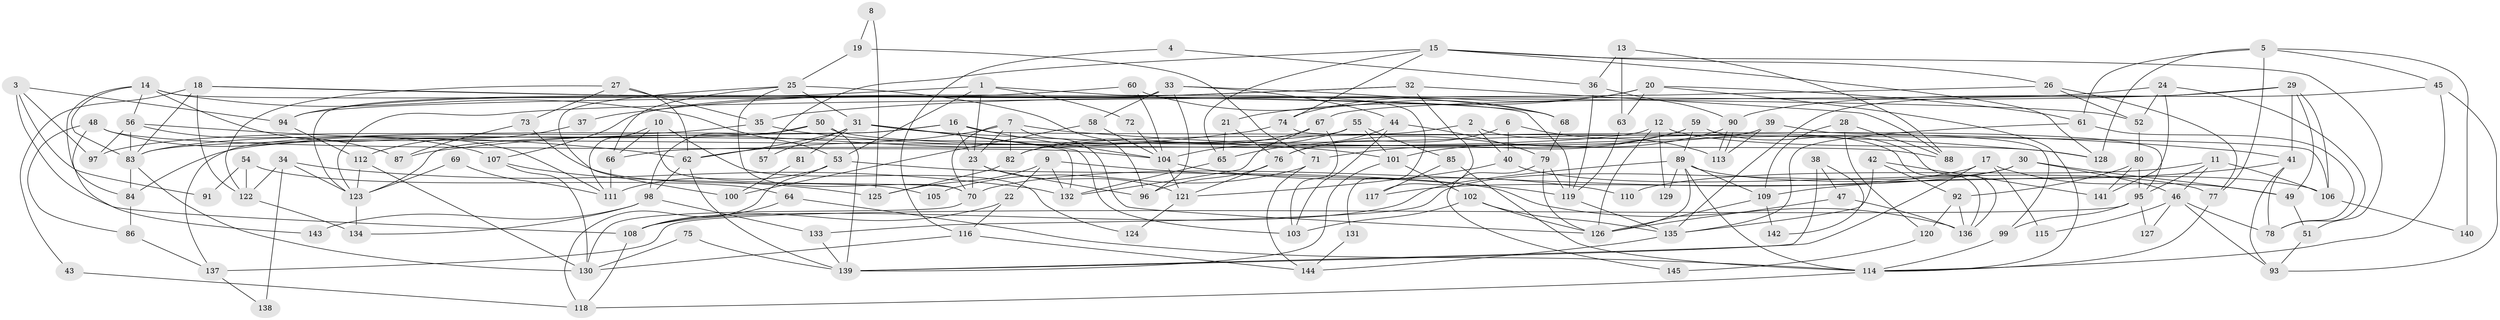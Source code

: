 // coarse degree distribution, {7: 0.10752688172043011, 3: 0.12903225806451613, 4: 0.24731182795698925, 8: 0.08602150537634409, 5: 0.15053763440860216, 6: 0.08602150537634409, 9: 0.03225806451612903, 10: 0.03225806451612903, 11: 0.010752688172043012, 2: 0.11827956989247312}
// Generated by graph-tools (version 1.1) at 2025/42/03/06/25 10:42:00]
// undirected, 145 vertices, 290 edges
graph export_dot {
graph [start="1"]
  node [color=gray90,style=filled];
  1;
  2;
  3;
  4;
  5;
  6;
  7;
  8;
  9;
  10;
  11;
  12;
  13;
  14;
  15;
  16;
  17;
  18;
  19;
  20;
  21;
  22;
  23;
  24;
  25;
  26;
  27;
  28;
  29;
  30;
  31;
  32;
  33;
  34;
  35;
  36;
  37;
  38;
  39;
  40;
  41;
  42;
  43;
  44;
  45;
  46;
  47;
  48;
  49;
  50;
  51;
  52;
  53;
  54;
  55;
  56;
  57;
  58;
  59;
  60;
  61;
  62;
  63;
  64;
  65;
  66;
  67;
  68;
  69;
  70;
  71;
  72;
  73;
  74;
  75;
  76;
  77;
  78;
  79;
  80;
  81;
  82;
  83;
  84;
  85;
  86;
  87;
  88;
  89;
  90;
  91;
  92;
  93;
  94;
  95;
  96;
  97;
  98;
  99;
  100;
  101;
  102;
  103;
  104;
  105;
  106;
  107;
  108;
  109;
  110;
  111;
  112;
  113;
  114;
  115;
  116;
  117;
  118;
  119;
  120;
  121;
  122;
  123;
  124;
  125;
  126;
  127;
  128;
  129;
  130;
  131;
  132;
  133;
  134;
  135;
  136;
  137;
  138;
  139;
  140;
  141;
  142;
  143;
  144;
  145;
  1 -- 53;
  1 -- 23;
  1 -- 72;
  1 -- 94;
  1 -- 131;
  2 -- 82;
  2 -- 136;
  2 -- 40;
  3 -- 94;
  3 -- 108;
  3 -- 91;
  3 -- 97;
  4 -- 36;
  4 -- 116;
  5 -- 128;
  5 -- 77;
  5 -- 45;
  5 -- 61;
  5 -- 140;
  6 -- 76;
  6 -- 40;
  6 -- 113;
  7 -- 70;
  7 -- 126;
  7 -- 23;
  7 -- 41;
  7 -- 62;
  7 -- 82;
  8 -- 19;
  8 -- 125;
  9 -- 125;
  9 -- 132;
  9 -- 22;
  9 -- 119;
  10 -- 70;
  10 -- 66;
  10 -- 111;
  10 -- 124;
  11 -- 95;
  11 -- 106;
  11 -- 46;
  11 -- 110;
  12 -- 126;
  12 -- 128;
  12 -- 66;
  12 -- 129;
  13 -- 36;
  13 -- 88;
  13 -- 63;
  14 -- 119;
  14 -- 53;
  14 -- 56;
  14 -- 83;
  14 -- 84;
  14 -- 111;
  15 -- 65;
  15 -- 26;
  15 -- 51;
  15 -- 57;
  15 -- 74;
  15 -- 128;
  16 -- 23;
  16 -- 104;
  16 -- 106;
  16 -- 123;
  16 -- 137;
  17 -- 139;
  17 -- 49;
  17 -- 70;
  17 -- 115;
  18 -- 68;
  18 -- 83;
  18 -- 43;
  18 -- 52;
  18 -- 122;
  19 -- 71;
  19 -- 25;
  20 -- 63;
  20 -- 61;
  20 -- 21;
  20 -- 74;
  20 -- 114;
  21 -- 65;
  21 -- 76;
  22 -- 108;
  22 -- 116;
  23 -- 121;
  23 -- 70;
  23 -- 96;
  24 -- 78;
  24 -- 52;
  24 -- 67;
  24 -- 141;
  25 -- 70;
  25 -- 66;
  25 -- 31;
  25 -- 96;
  25 -- 100;
  26 -- 123;
  26 -- 77;
  26 -- 52;
  27 -- 35;
  27 -- 62;
  27 -- 73;
  27 -- 122;
  28 -- 109;
  28 -- 88;
  28 -- 120;
  29 -- 135;
  29 -- 106;
  29 -- 35;
  29 -- 41;
  29 -- 49;
  30 -- 49;
  30 -- 46;
  30 -- 117;
  30 -- 133;
  31 -- 62;
  31 -- 57;
  31 -- 81;
  31 -- 103;
  31 -- 128;
  31 -- 132;
  32 -- 107;
  32 -- 117;
  32 -- 37;
  32 -- 88;
  33 -- 123;
  33 -- 96;
  33 -- 44;
  33 -- 58;
  33 -- 68;
  34 -- 123;
  34 -- 122;
  34 -- 132;
  34 -- 138;
  35 -- 97;
  35 -- 101;
  36 -- 90;
  36 -- 119;
  37 -- 112;
  38 -- 47;
  38 -- 139;
  38 -- 142;
  39 -- 113;
  39 -- 84;
  39 -- 99;
  40 -- 121;
  40 -- 77;
  41 -- 78;
  41 -- 93;
  41 -- 109;
  42 -- 141;
  42 -- 135;
  42 -- 92;
  43 -- 118;
  44 -- 103;
  44 -- 65;
  44 -- 79;
  45 -- 114;
  45 -- 90;
  45 -- 93;
  46 -- 93;
  46 -- 78;
  46 -- 115;
  46 -- 127;
  47 -- 126;
  47 -- 136;
  48 -- 86;
  48 -- 104;
  48 -- 107;
  48 -- 143;
  49 -- 51;
  50 -- 139;
  50 -- 83;
  50 -- 88;
  50 -- 98;
  51 -- 93;
  52 -- 80;
  53 -- 136;
  53 -- 111;
  53 -- 118;
  54 -- 64;
  54 -- 122;
  54 -- 91;
  55 -- 101;
  55 -- 83;
  55 -- 85;
  55 -- 104;
  56 -- 62;
  56 -- 83;
  56 -- 87;
  56 -- 97;
  58 -- 104;
  58 -- 100;
  59 -- 89;
  59 -- 76;
  59 -- 71;
  59 -- 136;
  60 -- 94;
  60 -- 68;
  60 -- 104;
  61 -- 78;
  61 -- 135;
  62 -- 98;
  62 -- 139;
  63 -- 119;
  64 -- 114;
  64 -- 108;
  65 -- 132;
  66 -- 111;
  67 -- 132;
  67 -- 82;
  67 -- 103;
  68 -- 79;
  69 -- 111;
  69 -- 123;
  70 -- 130;
  71 -- 144;
  71 -- 105;
  72 -- 104;
  73 -- 87;
  73 -- 105;
  74 -- 87;
  74 -- 95;
  75 -- 130;
  75 -- 139;
  76 -- 96;
  76 -- 121;
  77 -- 114;
  79 -- 119;
  79 -- 126;
  79 -- 145;
  80 -- 95;
  80 -- 92;
  80 -- 141;
  81 -- 100;
  82 -- 125;
  83 -- 84;
  83 -- 130;
  84 -- 86;
  85 -- 114;
  85 -- 117;
  86 -- 137;
  89 -- 126;
  89 -- 109;
  89 -- 106;
  89 -- 108;
  89 -- 114;
  89 -- 129;
  90 -- 113;
  90 -- 113;
  90 -- 101;
  92 -- 120;
  92 -- 136;
  94 -- 112;
  95 -- 99;
  95 -- 127;
  95 -- 137;
  98 -- 133;
  98 -- 134;
  98 -- 143;
  99 -- 114;
  101 -- 102;
  101 -- 139;
  102 -- 103;
  102 -- 126;
  102 -- 135;
  104 -- 110;
  104 -- 121;
  106 -- 140;
  107 -- 130;
  107 -- 125;
  108 -- 118;
  109 -- 126;
  109 -- 142;
  112 -- 123;
  112 -- 130;
  114 -- 118;
  116 -- 130;
  116 -- 144;
  119 -- 135;
  120 -- 145;
  121 -- 124;
  122 -- 134;
  123 -- 134;
  131 -- 144;
  133 -- 139;
  135 -- 144;
  137 -- 138;
}
